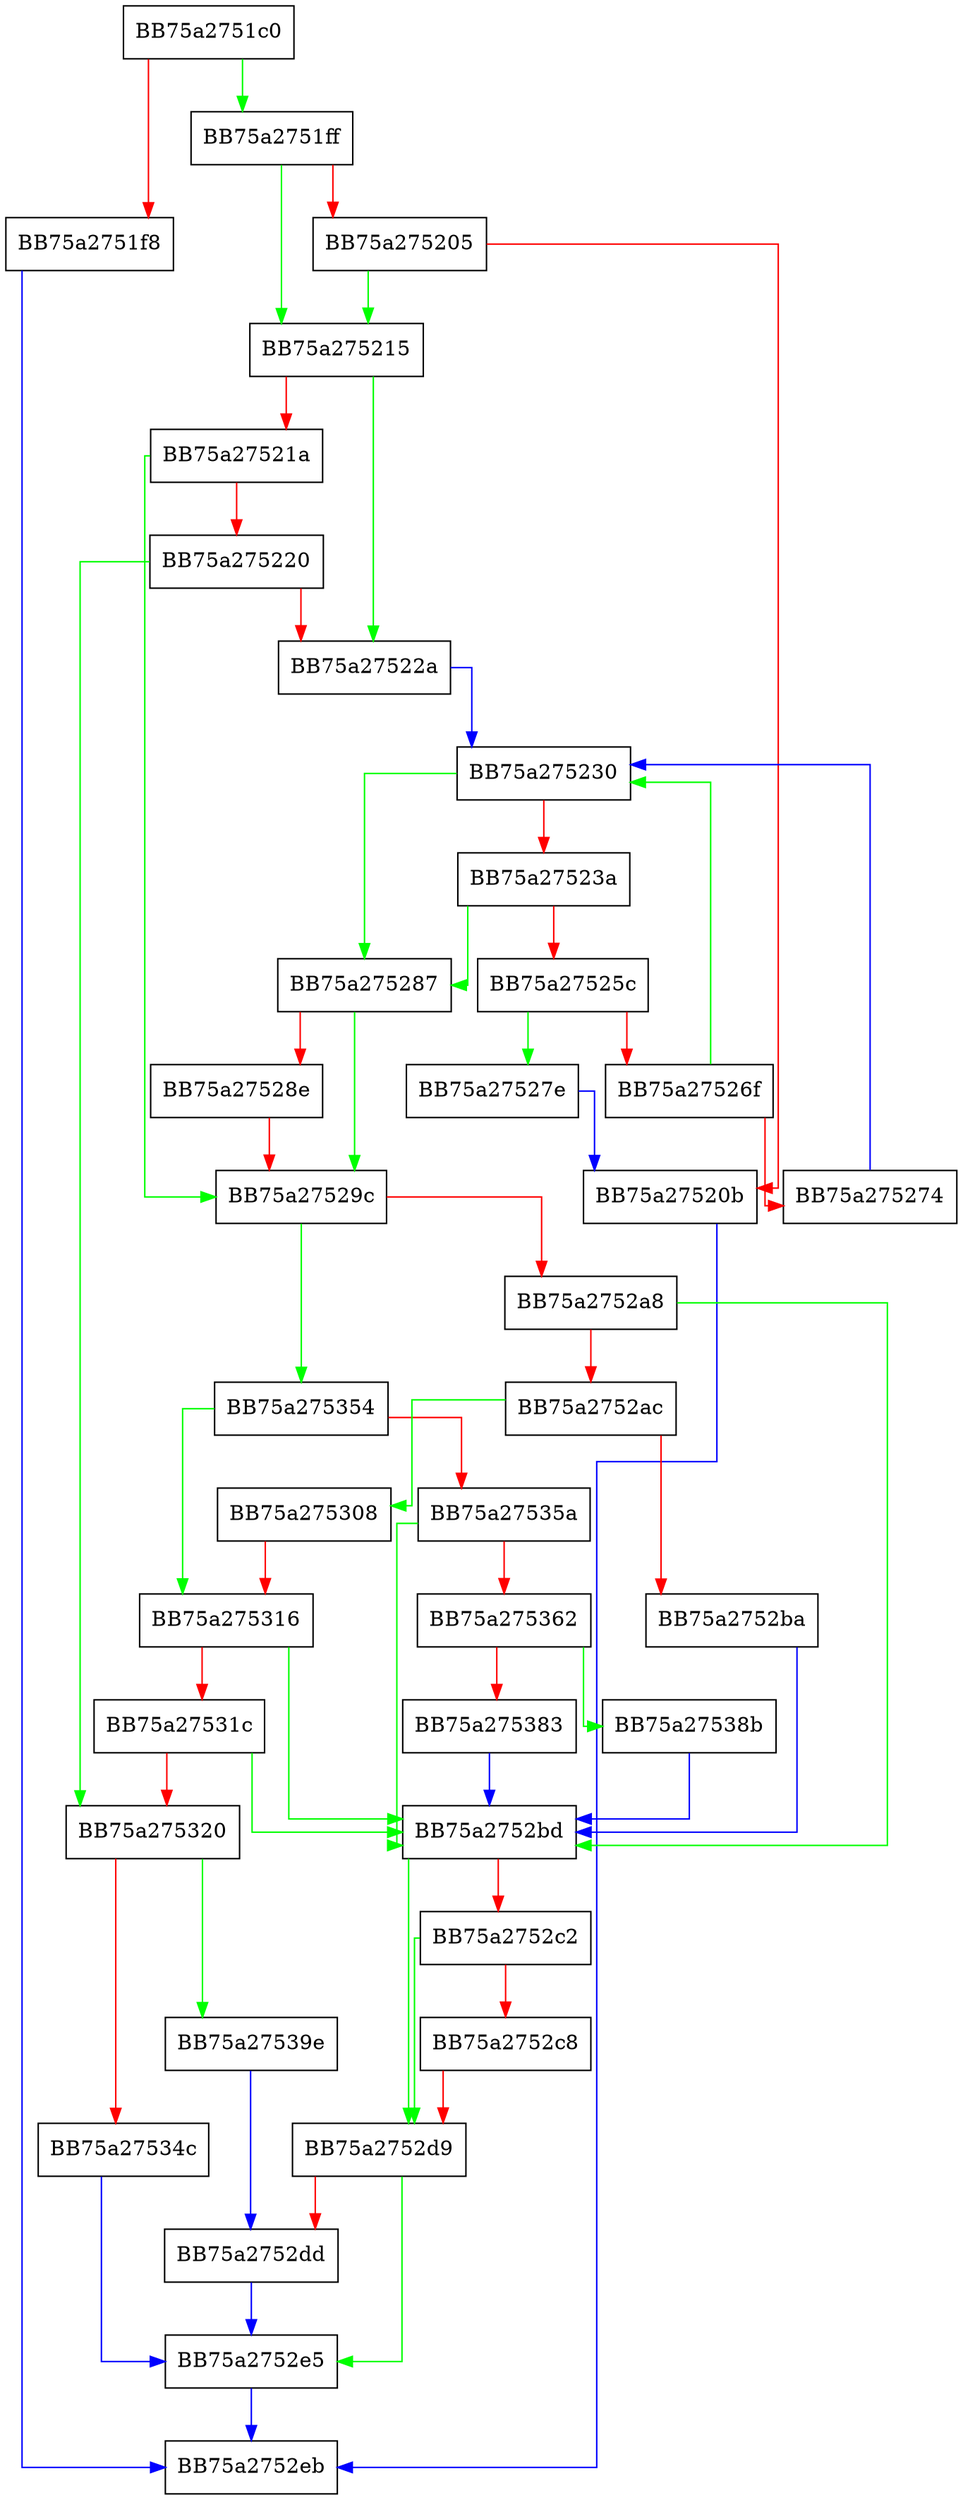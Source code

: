 digraph winLock {
  node [shape="box"];
  graph [splines=ortho];
  BB75a2751c0 -> BB75a2751ff [color="green"];
  BB75a2751c0 -> BB75a2751f8 [color="red"];
  BB75a2751f8 -> BB75a2752eb [color="blue"];
  BB75a2751ff -> BB75a275215 [color="green"];
  BB75a2751ff -> BB75a275205 [color="red"];
  BB75a275205 -> BB75a275215 [color="green"];
  BB75a275205 -> BB75a27520b [color="red"];
  BB75a27520b -> BB75a2752eb [color="blue"];
  BB75a275215 -> BB75a27522a [color="green"];
  BB75a275215 -> BB75a27521a [color="red"];
  BB75a27521a -> BB75a27529c [color="green"];
  BB75a27521a -> BB75a275220 [color="red"];
  BB75a275220 -> BB75a275320 [color="green"];
  BB75a275220 -> BB75a27522a [color="red"];
  BB75a27522a -> BB75a275230 [color="blue"];
  BB75a275230 -> BB75a275287 [color="green"];
  BB75a275230 -> BB75a27523a [color="red"];
  BB75a27523a -> BB75a275287 [color="green"];
  BB75a27523a -> BB75a27525c [color="red"];
  BB75a27525c -> BB75a27527e [color="green"];
  BB75a27525c -> BB75a27526f [color="red"];
  BB75a27526f -> BB75a275230 [color="green"];
  BB75a27526f -> BB75a275274 [color="red"];
  BB75a275274 -> BB75a275230 [color="blue"];
  BB75a27527e -> BB75a27520b [color="blue"];
  BB75a275287 -> BB75a27529c [color="green"];
  BB75a275287 -> BB75a27528e [color="red"];
  BB75a27528e -> BB75a27529c [color="red"];
  BB75a27529c -> BB75a275354 [color="green"];
  BB75a27529c -> BB75a2752a8 [color="red"];
  BB75a2752a8 -> BB75a2752bd [color="green"];
  BB75a2752a8 -> BB75a2752ac [color="red"];
  BB75a2752ac -> BB75a275308 [color="green"];
  BB75a2752ac -> BB75a2752ba [color="red"];
  BB75a2752ba -> BB75a2752bd [color="blue"];
  BB75a2752bd -> BB75a2752d9 [color="green"];
  BB75a2752bd -> BB75a2752c2 [color="red"];
  BB75a2752c2 -> BB75a2752d9 [color="green"];
  BB75a2752c2 -> BB75a2752c8 [color="red"];
  BB75a2752c8 -> BB75a2752d9 [color="red"];
  BB75a2752d9 -> BB75a2752e5 [color="green"];
  BB75a2752d9 -> BB75a2752dd [color="red"];
  BB75a2752dd -> BB75a2752e5 [color="blue"];
  BB75a2752e5 -> BB75a2752eb [color="blue"];
  BB75a275308 -> BB75a275316 [color="red"];
  BB75a275316 -> BB75a2752bd [color="green"];
  BB75a275316 -> BB75a27531c [color="red"];
  BB75a27531c -> BB75a2752bd [color="green"];
  BB75a27531c -> BB75a275320 [color="red"];
  BB75a275320 -> BB75a27539e [color="green"];
  BB75a275320 -> BB75a27534c [color="red"];
  BB75a27534c -> BB75a2752e5 [color="blue"];
  BB75a275354 -> BB75a275316 [color="green"];
  BB75a275354 -> BB75a27535a [color="red"];
  BB75a27535a -> BB75a2752bd [color="green"];
  BB75a27535a -> BB75a275362 [color="red"];
  BB75a275362 -> BB75a27538b [color="green"];
  BB75a275362 -> BB75a275383 [color="red"];
  BB75a275383 -> BB75a2752bd [color="blue"];
  BB75a27538b -> BB75a2752bd [color="blue"];
  BB75a27539e -> BB75a2752dd [color="blue"];
}